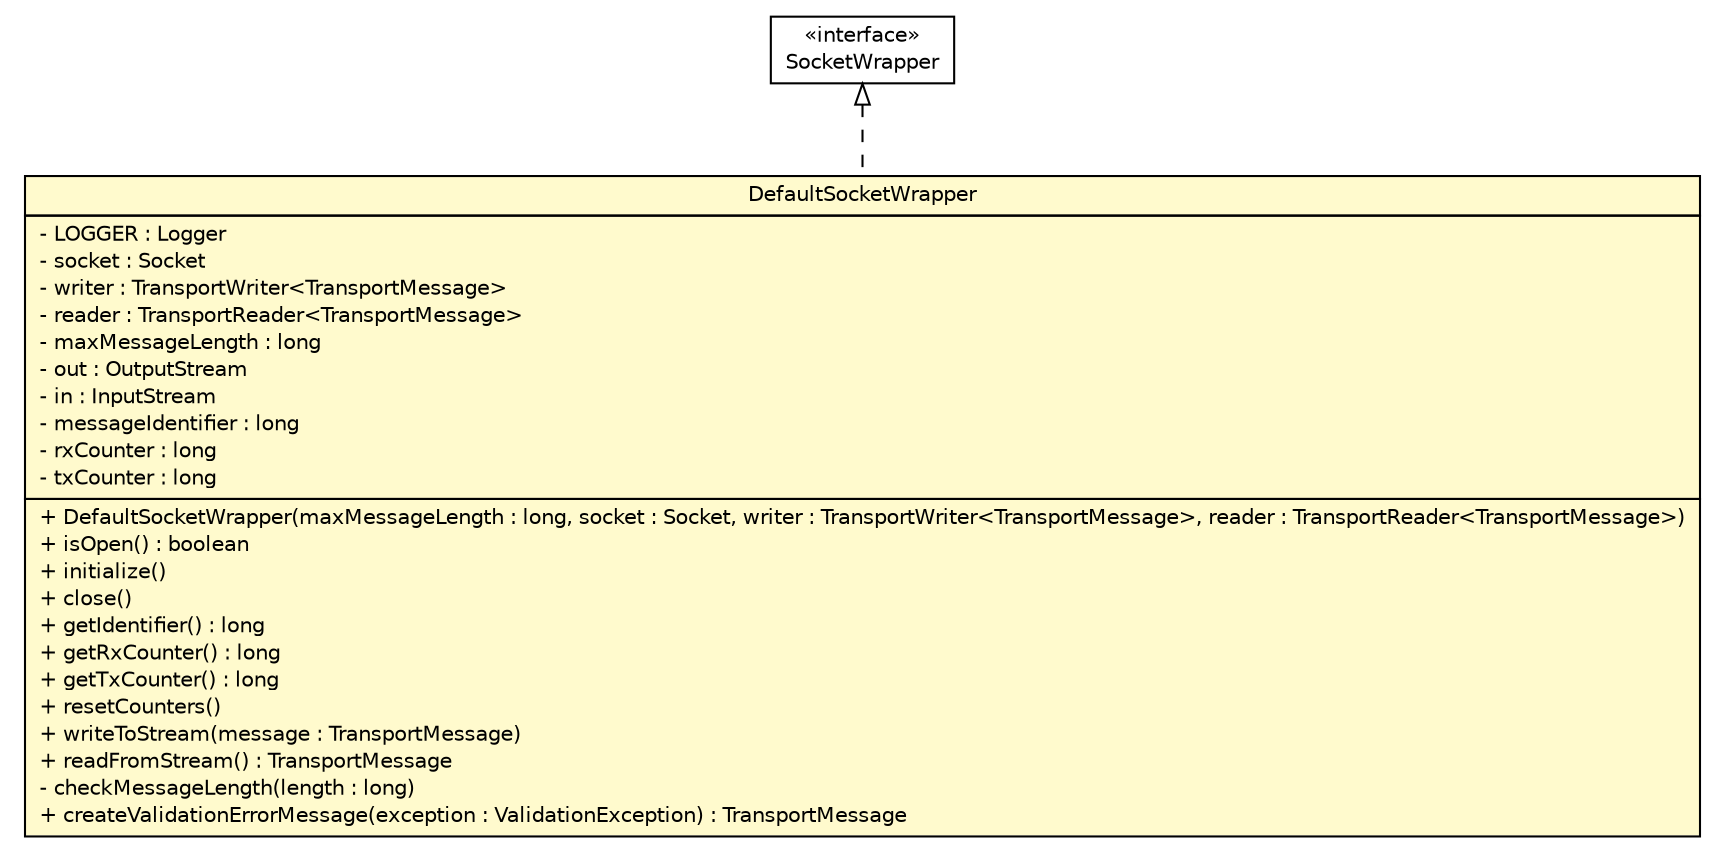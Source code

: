 #!/usr/local/bin/dot
#
# Class diagram 
# Generated by UMLGraph version R5_6 (http://www.umlgraph.org/)
#

digraph G {
	edge [fontname="Helvetica",fontsize=10,labelfontname="Helvetica",labelfontsize=10];
	node [fontname="Helvetica",fontsize=10,shape=plaintext];
	nodesep=0.25;
	ranksep=0.5;
	// org.ietf.nea.pt.socket.SocketWrapper
	c610 [label=<<table title="org.ietf.nea.pt.socket.SocketWrapper" border="0" cellborder="1" cellspacing="0" cellpadding="2" port="p" href="../SocketWrapper.html">
		<tr><td><table border="0" cellspacing="0" cellpadding="1">
<tr><td align="center" balign="center"> &#171;interface&#187; </td></tr>
<tr><td align="center" balign="center"> SocketWrapper </td></tr>
		</table></td></tr>
		</table>>, URL="../SocketWrapper.html", fontname="Helvetica", fontcolor="black", fontsize=10.0];
	// org.ietf.nea.pt.socket.simple.DefaultSocketWrapper
	c624 [label=<<table title="org.ietf.nea.pt.socket.simple.DefaultSocketWrapper" border="0" cellborder="1" cellspacing="0" cellpadding="2" port="p" bgcolor="lemonChiffon" href="./DefaultSocketWrapper.html">
		<tr><td><table border="0" cellspacing="0" cellpadding="1">
<tr><td align="center" balign="center"> DefaultSocketWrapper </td></tr>
		</table></td></tr>
		<tr><td><table border="0" cellspacing="0" cellpadding="1">
<tr><td align="left" balign="left"> - LOGGER : Logger </td></tr>
<tr><td align="left" balign="left"> - socket : Socket </td></tr>
<tr><td align="left" balign="left"> - writer : TransportWriter&lt;TransportMessage&gt; </td></tr>
<tr><td align="left" balign="left"> - reader : TransportReader&lt;TransportMessage&gt; </td></tr>
<tr><td align="left" balign="left"> - maxMessageLength : long </td></tr>
<tr><td align="left" balign="left"> - out : OutputStream </td></tr>
<tr><td align="left" balign="left"> - in : InputStream </td></tr>
<tr><td align="left" balign="left"> - messageIdentifier : long </td></tr>
<tr><td align="left" balign="left"> - rxCounter : long </td></tr>
<tr><td align="left" balign="left"> - txCounter : long </td></tr>
		</table></td></tr>
		<tr><td><table border="0" cellspacing="0" cellpadding="1">
<tr><td align="left" balign="left"> + DefaultSocketWrapper(maxMessageLength : long, socket : Socket, writer : TransportWriter&lt;TransportMessage&gt;, reader : TransportReader&lt;TransportMessage&gt;) </td></tr>
<tr><td align="left" balign="left"> + isOpen() : boolean </td></tr>
<tr><td align="left" balign="left"> + initialize() </td></tr>
<tr><td align="left" balign="left"> + close() </td></tr>
<tr><td align="left" balign="left"> + getIdentifier() : long </td></tr>
<tr><td align="left" balign="left"> + getRxCounter() : long </td></tr>
<tr><td align="left" balign="left"> + getTxCounter() : long </td></tr>
<tr><td align="left" balign="left"> + resetCounters() </td></tr>
<tr><td align="left" balign="left"> + writeToStream(message : TransportMessage) </td></tr>
<tr><td align="left" balign="left"> + readFromStream() : TransportMessage </td></tr>
<tr><td align="left" balign="left"> - checkMessageLength(length : long) </td></tr>
<tr><td align="left" balign="left"> + createValidationErrorMessage(exception : ValidationException) : TransportMessage </td></tr>
		</table></td></tr>
		</table>>, URL="./DefaultSocketWrapper.html", fontname="Helvetica", fontcolor="black", fontsize=10.0];
	//org.ietf.nea.pt.socket.simple.DefaultSocketWrapper implements org.ietf.nea.pt.socket.SocketWrapper
	c610:p -> c624:p [dir=back,arrowtail=empty,style=dashed];
}

